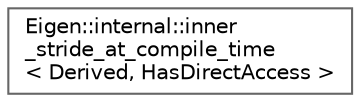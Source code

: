 digraph "Graphical Class Hierarchy"
{
 // LATEX_PDF_SIZE
  bgcolor="transparent";
  edge [fontname=Helvetica,fontsize=10,labelfontname=Helvetica,labelfontsize=10];
  node [fontname=Helvetica,fontsize=10,shape=box,height=0.2,width=0.4];
  rankdir="LR";
  Node0 [id="Node000000",label="Eigen::internal::inner\l_stride_at_compile_time\l\< Derived, HasDirectAccess \>",height=0.2,width=0.4,color="grey40", fillcolor="white", style="filled",URL="$structEigen_1_1internal_1_1inner__stride__at__compile__time.html",tooltip=" "];
}
